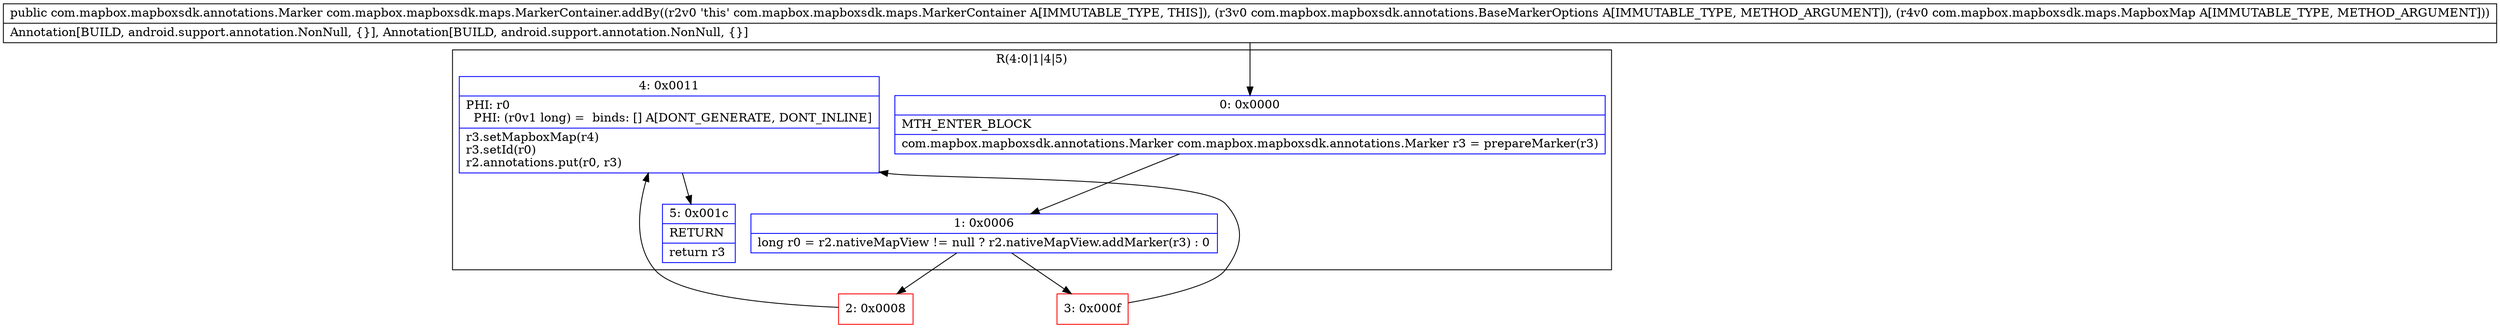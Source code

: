 digraph "CFG forcom.mapbox.mapboxsdk.maps.MarkerContainer.addBy(Lcom\/mapbox\/mapboxsdk\/annotations\/BaseMarkerOptions;Lcom\/mapbox\/mapboxsdk\/maps\/MapboxMap;)Lcom\/mapbox\/mapboxsdk\/annotations\/Marker;" {
subgraph cluster_Region_1497017513 {
label = "R(4:0|1|4|5)";
node [shape=record,color=blue];
Node_0 [shape=record,label="{0\:\ 0x0000|MTH_ENTER_BLOCK\l|com.mapbox.mapboxsdk.annotations.Marker com.mapbox.mapboxsdk.annotations.Marker r3 = prepareMarker(r3)\l}"];
Node_1 [shape=record,label="{1\:\ 0x0006|long r0 = r2.nativeMapView != null ? r2.nativeMapView.addMarker(r3) : 0\l}"];
Node_4 [shape=record,label="{4\:\ 0x0011|PHI: r0 \l  PHI: (r0v1 long) =  binds: [] A[DONT_GENERATE, DONT_INLINE]\l|r3.setMapboxMap(r4)\lr3.setId(r0)\lr2.annotations.put(r0, r3)\l}"];
Node_5 [shape=record,label="{5\:\ 0x001c|RETURN\l|return r3\l}"];
}
Node_2 [shape=record,color=red,label="{2\:\ 0x0008}"];
Node_3 [shape=record,color=red,label="{3\:\ 0x000f}"];
MethodNode[shape=record,label="{public com.mapbox.mapboxsdk.annotations.Marker com.mapbox.mapboxsdk.maps.MarkerContainer.addBy((r2v0 'this' com.mapbox.mapboxsdk.maps.MarkerContainer A[IMMUTABLE_TYPE, THIS]), (r3v0 com.mapbox.mapboxsdk.annotations.BaseMarkerOptions A[IMMUTABLE_TYPE, METHOD_ARGUMENT]), (r4v0 com.mapbox.mapboxsdk.maps.MapboxMap A[IMMUTABLE_TYPE, METHOD_ARGUMENT]))  | Annotation[BUILD, android.support.annotation.NonNull, \{\}], Annotation[BUILD, android.support.annotation.NonNull, \{\}]\l}"];
MethodNode -> Node_0;
Node_0 -> Node_1;
Node_1 -> Node_2;
Node_1 -> Node_3;
Node_4 -> Node_5;
Node_2 -> Node_4;
Node_3 -> Node_4;
}

